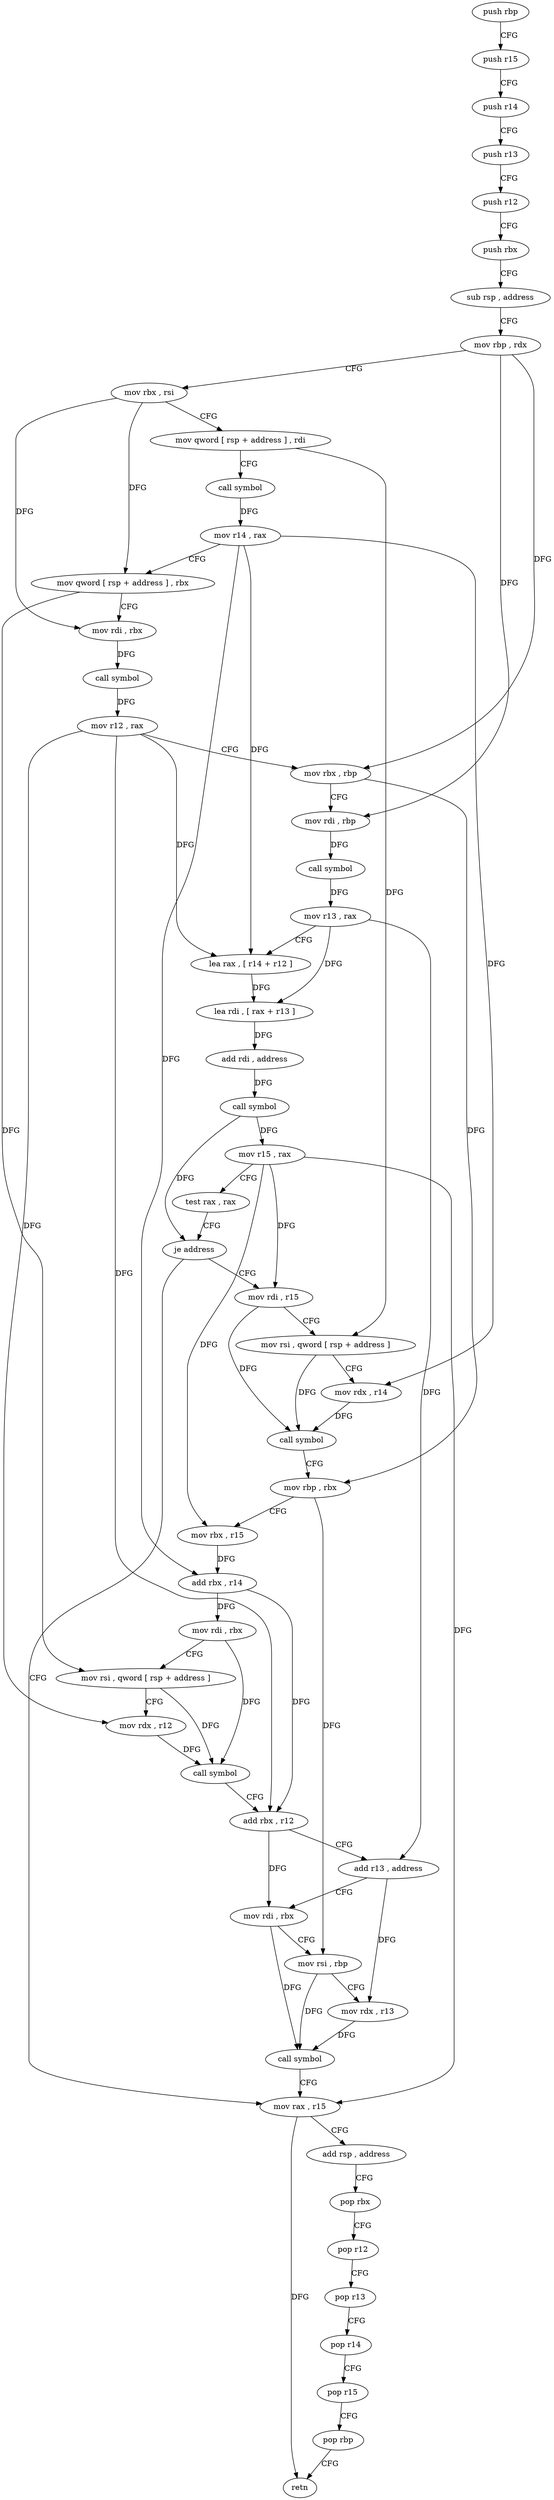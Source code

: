 digraph "func" {
"76224" [label = "push rbp" ]
"76225" [label = "push r15" ]
"76227" [label = "push r14" ]
"76229" [label = "push r13" ]
"76231" [label = "push r12" ]
"76233" [label = "push rbx" ]
"76234" [label = "sub rsp , address" ]
"76238" [label = "mov rbp , rdx" ]
"76241" [label = "mov rbx , rsi" ]
"76244" [label = "mov qword [ rsp + address ] , rdi" ]
"76249" [label = "call symbol" ]
"76254" [label = "mov r14 , rax" ]
"76257" [label = "mov qword [ rsp + address ] , rbx" ]
"76262" [label = "mov rdi , rbx" ]
"76265" [label = "call symbol" ]
"76270" [label = "mov r12 , rax" ]
"76273" [label = "mov rbx , rbp" ]
"76276" [label = "mov rdi , rbp" ]
"76279" [label = "call symbol" ]
"76284" [label = "mov r13 , rax" ]
"76287" [label = "lea rax , [ r14 + r12 ]" ]
"76291" [label = "lea rdi , [ rax + r13 ]" ]
"76295" [label = "add rdi , address" ]
"76299" [label = "call symbol" ]
"76304" [label = "mov r15 , rax" ]
"76307" [label = "test rax , rax" ]
"76310" [label = "je address" ]
"76374" [label = "mov rax , r15" ]
"76312" [label = "mov rdi , r15" ]
"76377" [label = "add rsp , address" ]
"76381" [label = "pop rbx" ]
"76382" [label = "pop r12" ]
"76384" [label = "pop r13" ]
"76386" [label = "pop r14" ]
"76388" [label = "pop r15" ]
"76390" [label = "pop rbp" ]
"76391" [label = "retn" ]
"76315" [label = "mov rsi , qword [ rsp + address ]" ]
"76320" [label = "mov rdx , r14" ]
"76323" [label = "call symbol" ]
"76328" [label = "mov rbp , rbx" ]
"76331" [label = "mov rbx , r15" ]
"76334" [label = "add rbx , r14" ]
"76337" [label = "mov rdi , rbx" ]
"76340" [label = "mov rsi , qword [ rsp + address ]" ]
"76345" [label = "mov rdx , r12" ]
"76348" [label = "call symbol" ]
"76353" [label = "add rbx , r12" ]
"76356" [label = "add r13 , address" ]
"76360" [label = "mov rdi , rbx" ]
"76363" [label = "mov rsi , rbp" ]
"76366" [label = "mov rdx , r13" ]
"76369" [label = "call symbol" ]
"76224" -> "76225" [ label = "CFG" ]
"76225" -> "76227" [ label = "CFG" ]
"76227" -> "76229" [ label = "CFG" ]
"76229" -> "76231" [ label = "CFG" ]
"76231" -> "76233" [ label = "CFG" ]
"76233" -> "76234" [ label = "CFG" ]
"76234" -> "76238" [ label = "CFG" ]
"76238" -> "76241" [ label = "CFG" ]
"76238" -> "76273" [ label = "DFG" ]
"76238" -> "76276" [ label = "DFG" ]
"76241" -> "76244" [ label = "CFG" ]
"76241" -> "76257" [ label = "DFG" ]
"76241" -> "76262" [ label = "DFG" ]
"76244" -> "76249" [ label = "CFG" ]
"76244" -> "76315" [ label = "DFG" ]
"76249" -> "76254" [ label = "DFG" ]
"76254" -> "76257" [ label = "CFG" ]
"76254" -> "76287" [ label = "DFG" ]
"76254" -> "76320" [ label = "DFG" ]
"76254" -> "76334" [ label = "DFG" ]
"76257" -> "76262" [ label = "CFG" ]
"76257" -> "76340" [ label = "DFG" ]
"76262" -> "76265" [ label = "DFG" ]
"76265" -> "76270" [ label = "DFG" ]
"76270" -> "76273" [ label = "CFG" ]
"76270" -> "76287" [ label = "DFG" ]
"76270" -> "76345" [ label = "DFG" ]
"76270" -> "76353" [ label = "DFG" ]
"76273" -> "76276" [ label = "CFG" ]
"76273" -> "76328" [ label = "DFG" ]
"76276" -> "76279" [ label = "DFG" ]
"76279" -> "76284" [ label = "DFG" ]
"76284" -> "76287" [ label = "CFG" ]
"76284" -> "76291" [ label = "DFG" ]
"76284" -> "76356" [ label = "DFG" ]
"76287" -> "76291" [ label = "DFG" ]
"76291" -> "76295" [ label = "DFG" ]
"76295" -> "76299" [ label = "DFG" ]
"76299" -> "76304" [ label = "DFG" ]
"76299" -> "76310" [ label = "DFG" ]
"76304" -> "76307" [ label = "CFG" ]
"76304" -> "76374" [ label = "DFG" ]
"76304" -> "76312" [ label = "DFG" ]
"76304" -> "76331" [ label = "DFG" ]
"76307" -> "76310" [ label = "CFG" ]
"76310" -> "76374" [ label = "CFG" ]
"76310" -> "76312" [ label = "CFG" ]
"76374" -> "76377" [ label = "CFG" ]
"76374" -> "76391" [ label = "DFG" ]
"76312" -> "76315" [ label = "CFG" ]
"76312" -> "76323" [ label = "DFG" ]
"76377" -> "76381" [ label = "CFG" ]
"76381" -> "76382" [ label = "CFG" ]
"76382" -> "76384" [ label = "CFG" ]
"76384" -> "76386" [ label = "CFG" ]
"76386" -> "76388" [ label = "CFG" ]
"76388" -> "76390" [ label = "CFG" ]
"76390" -> "76391" [ label = "CFG" ]
"76315" -> "76320" [ label = "CFG" ]
"76315" -> "76323" [ label = "DFG" ]
"76320" -> "76323" [ label = "DFG" ]
"76323" -> "76328" [ label = "CFG" ]
"76328" -> "76331" [ label = "CFG" ]
"76328" -> "76363" [ label = "DFG" ]
"76331" -> "76334" [ label = "DFG" ]
"76334" -> "76337" [ label = "DFG" ]
"76334" -> "76353" [ label = "DFG" ]
"76337" -> "76340" [ label = "CFG" ]
"76337" -> "76348" [ label = "DFG" ]
"76340" -> "76345" [ label = "CFG" ]
"76340" -> "76348" [ label = "DFG" ]
"76345" -> "76348" [ label = "DFG" ]
"76348" -> "76353" [ label = "CFG" ]
"76353" -> "76356" [ label = "CFG" ]
"76353" -> "76360" [ label = "DFG" ]
"76356" -> "76360" [ label = "CFG" ]
"76356" -> "76366" [ label = "DFG" ]
"76360" -> "76363" [ label = "CFG" ]
"76360" -> "76369" [ label = "DFG" ]
"76363" -> "76366" [ label = "CFG" ]
"76363" -> "76369" [ label = "DFG" ]
"76366" -> "76369" [ label = "DFG" ]
"76369" -> "76374" [ label = "CFG" ]
}
